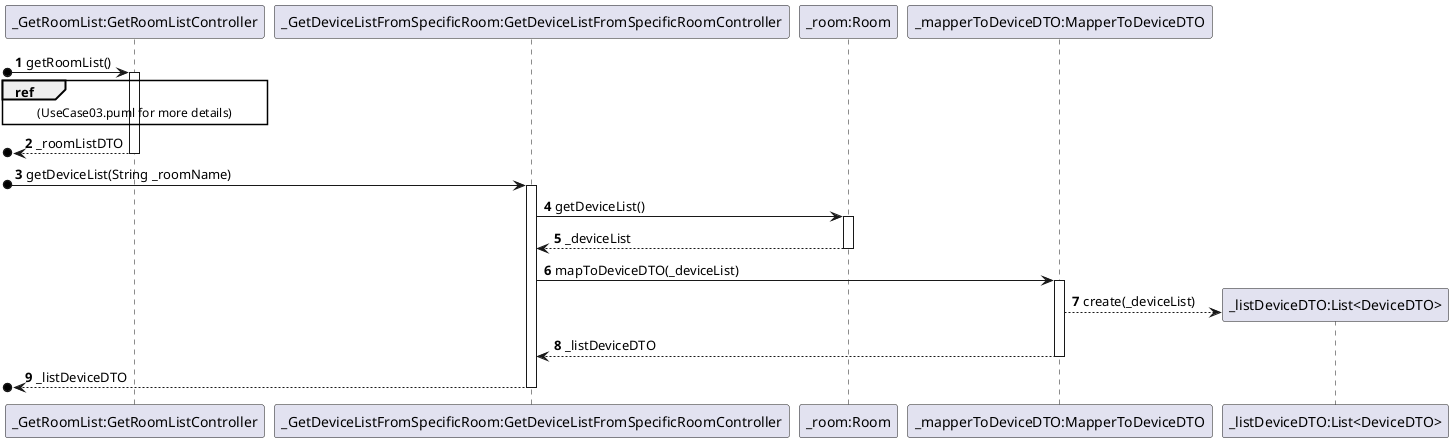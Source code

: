 @startuml
'https://plantuml.com/sequence-diagram

autonumber

Participant "_GetRoomList:GetRoomListController" as G
Participant "_GetDeviceListFromSpecificRoom:GetDeviceListFromSpecificRoomController" as G1
Participant "_room:Room" as R
Participant "_mapperToDeviceDTO:MapperToDeviceDTO" as M
Participant "_listDeviceDTO:List<DeviceDTO>" as L

[o->G : getRoomList()
activate G
ref over G : (UseCase03.puml for more details)
[o<--G : _roomListDTO
deactivate G

[o->G1 : getDeviceList(String _roomName)
activate G1
G1->R : getDeviceList()
activate R
R-->G1: _deviceList
deactivate R
G1->M : mapToDeviceDTO(_deviceList)
activate M
M-->L** : create(_deviceList)
M-->G1 : _listDeviceDTO
deactivate M
[o<--G1 : _listDeviceDTO
deactivate G1

@enduml